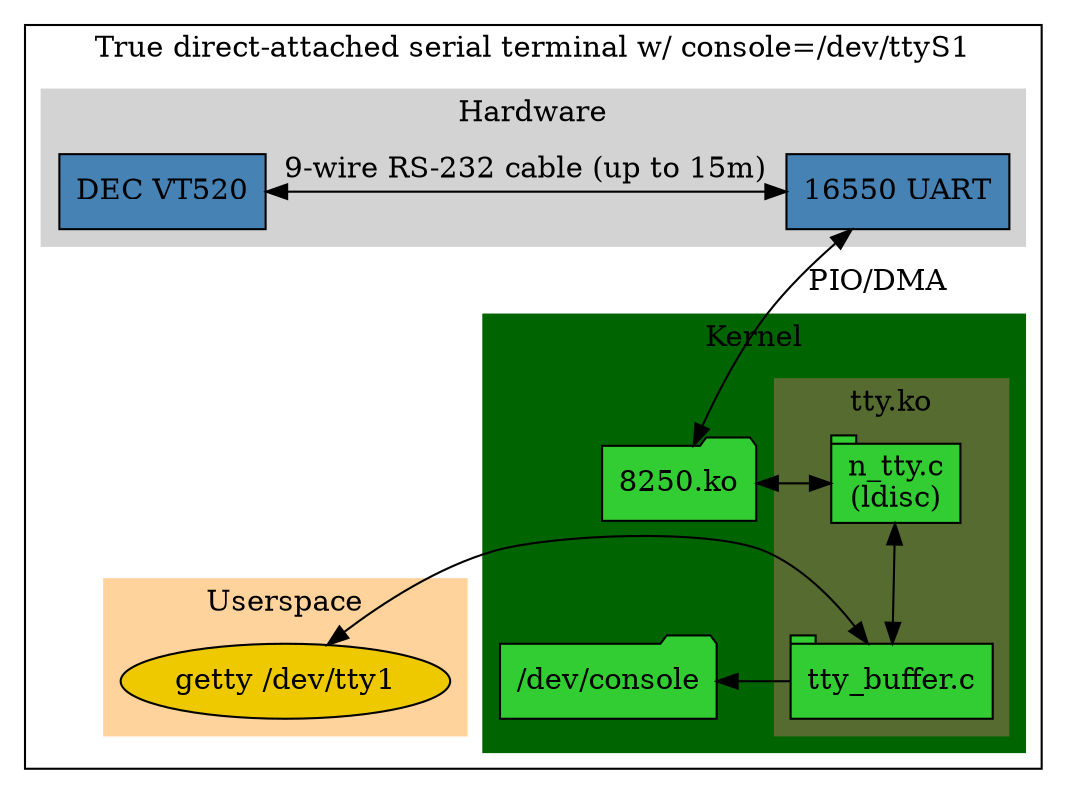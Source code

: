 digraph G {
  newrank=true;
  subgraph cluster_Serialconsole {
    label="True direct-attached serial terminal w/ console=/dev/ttyS1";
    subgraph cluster_hardware {
      label="Hardware";
      color=lightgrey;
      style=filled;
      Terminal->UART [ dir="both" label="9-wire RS-232 cable (up to 15m)" ]
      Terminal [ shape=box style=filled fillcolor=steelblue label="DEC VT520" ]
      UART [ shape=box style=filled fillcolor=steelblue label="16550 UART" ]
      { rank=same; Terminal UART } 
    }
    subgraph cluster_kernel {
      label="Kernel";
      color=darkgreen;
      style=filled;
      subgraph cluster_tty {
        ldisc [ shape=tab style=filled fillcolor=limegreen label="n_tty.c\n(ldisc)" ]
        ttyio [ shape=tab style=filled fillcolor=limegreen label="tty_buffer.c" ]
        label="tty.ko";
        color=darkolivegreen;
        style=filled;
        shape=folder;
        ldisc->ttyio [dir="both"];  
      }
      Serial [ shape=folder style=filled fillcolor=limegreen label="8250.ko" ] 
      Serial->ldisc [dir="both"];
      console [shape=folder style=filled fillcolor=limegreen label="/dev/console" ]
      ttyio->console
      { rank=same; ldisc Serial }
      { rank=same; ttyio console }
    }
    UART->Serial [dir="both" label="PIO/DMA" ]
    subgraph cluster_userspace {
      getty [ shape=ellipse style=filled fillcolor=gold2 label="getty /dev/tty1" ]
      label="Userspace";
      color=burlywood1;
      style=filled;
    }
    ttyio->getty [ dir="both" ]
  }
  {rank=same; getty ttyio console}
}

